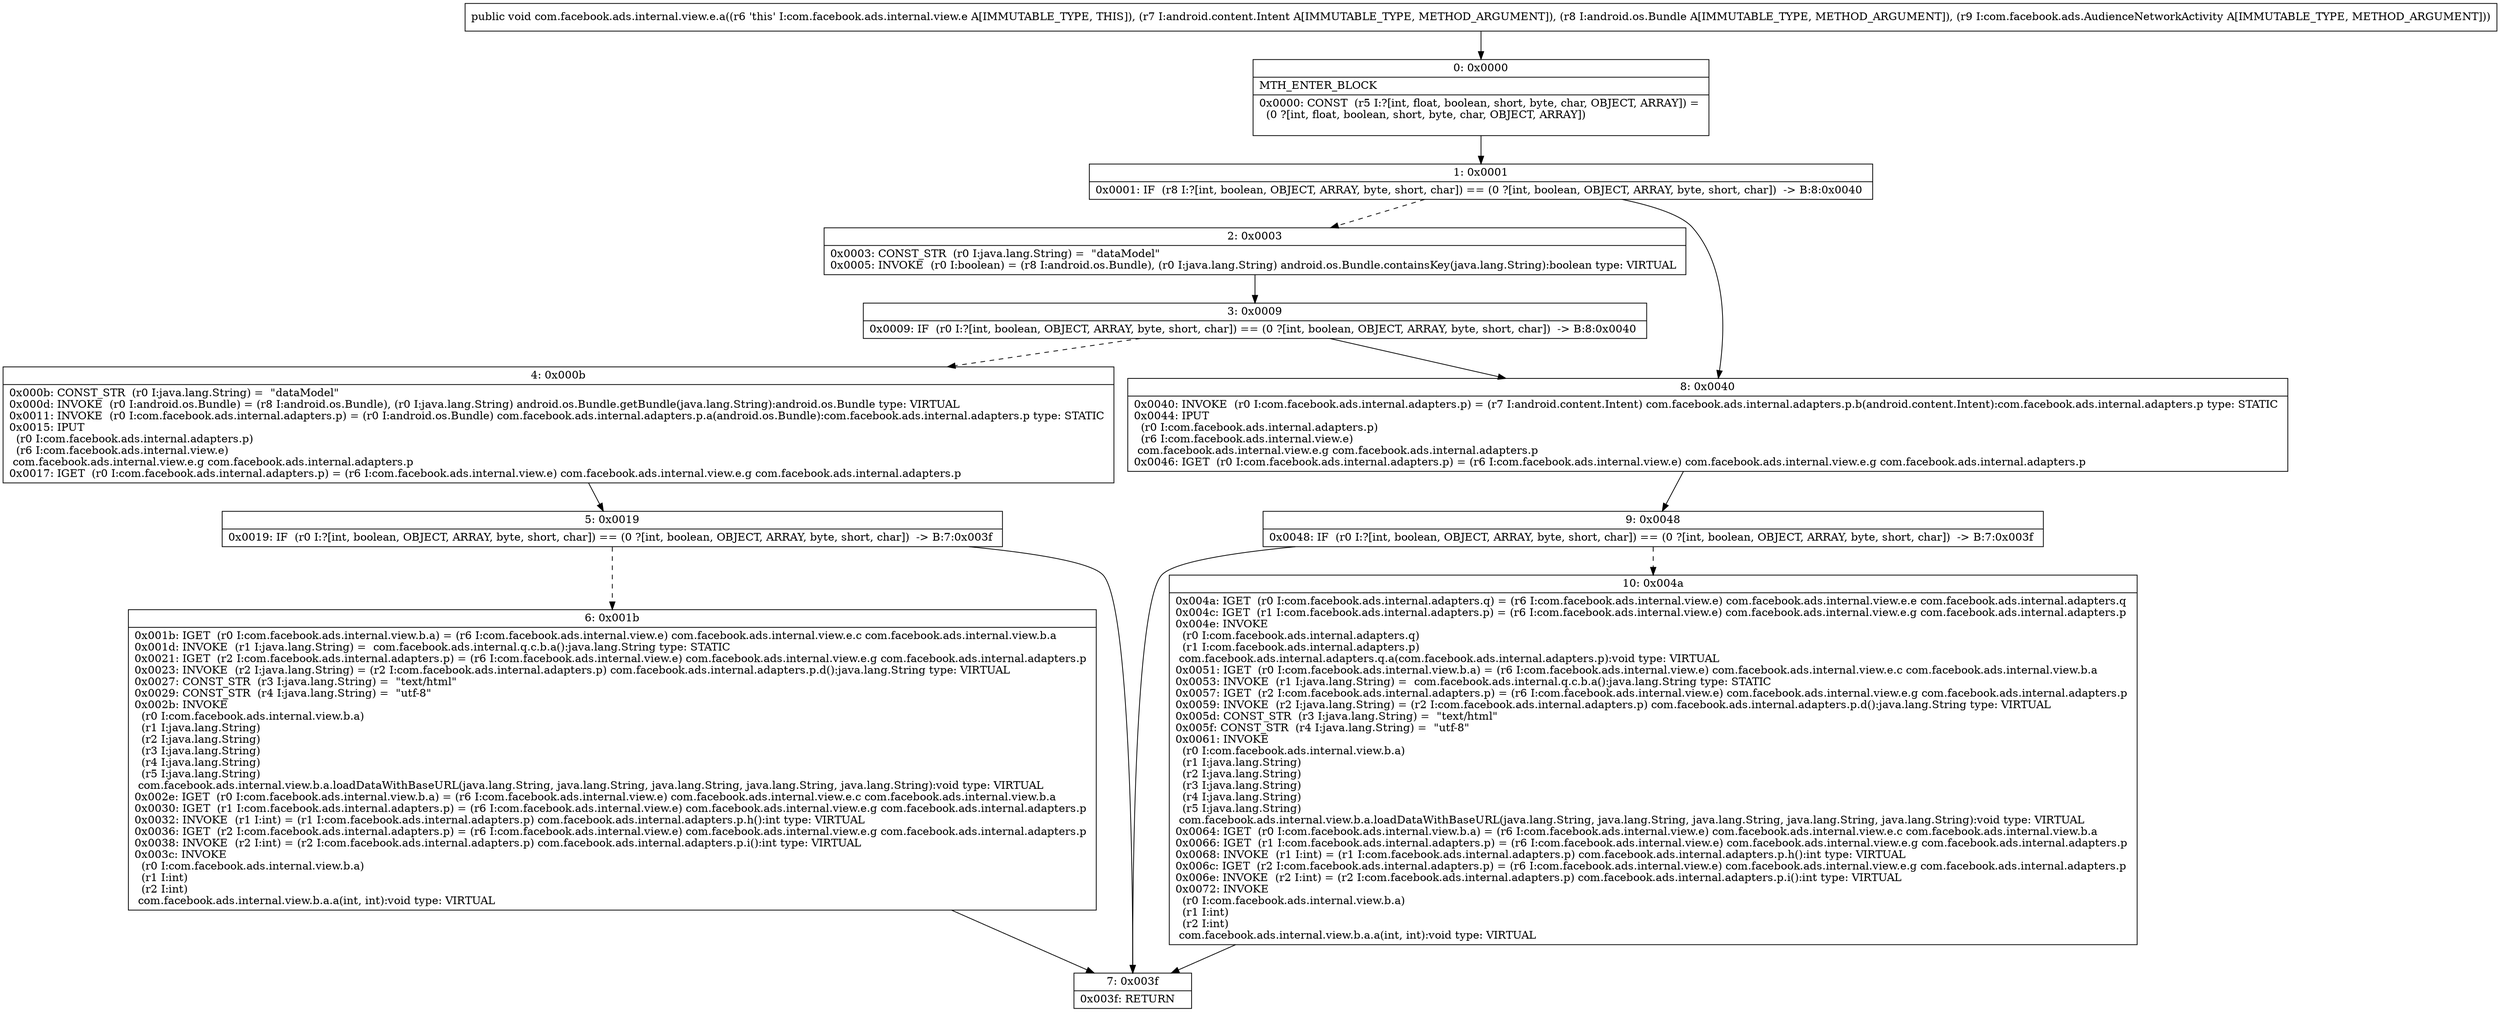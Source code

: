 digraph "CFG forcom.facebook.ads.internal.view.e.a(Landroid\/content\/Intent;Landroid\/os\/Bundle;Lcom\/facebook\/ads\/AudienceNetworkActivity;)V" {
Node_0 [shape=record,label="{0\:\ 0x0000|MTH_ENTER_BLOCK\l|0x0000: CONST  (r5 I:?[int, float, boolean, short, byte, char, OBJECT, ARRAY]) = \l  (0 ?[int, float, boolean, short, byte, char, OBJECT, ARRAY])\l \l}"];
Node_1 [shape=record,label="{1\:\ 0x0001|0x0001: IF  (r8 I:?[int, boolean, OBJECT, ARRAY, byte, short, char]) == (0 ?[int, boolean, OBJECT, ARRAY, byte, short, char])  \-\> B:8:0x0040 \l}"];
Node_2 [shape=record,label="{2\:\ 0x0003|0x0003: CONST_STR  (r0 I:java.lang.String) =  \"dataModel\" \l0x0005: INVOKE  (r0 I:boolean) = (r8 I:android.os.Bundle), (r0 I:java.lang.String) android.os.Bundle.containsKey(java.lang.String):boolean type: VIRTUAL \l}"];
Node_3 [shape=record,label="{3\:\ 0x0009|0x0009: IF  (r0 I:?[int, boolean, OBJECT, ARRAY, byte, short, char]) == (0 ?[int, boolean, OBJECT, ARRAY, byte, short, char])  \-\> B:8:0x0040 \l}"];
Node_4 [shape=record,label="{4\:\ 0x000b|0x000b: CONST_STR  (r0 I:java.lang.String) =  \"dataModel\" \l0x000d: INVOKE  (r0 I:android.os.Bundle) = (r8 I:android.os.Bundle), (r0 I:java.lang.String) android.os.Bundle.getBundle(java.lang.String):android.os.Bundle type: VIRTUAL \l0x0011: INVOKE  (r0 I:com.facebook.ads.internal.adapters.p) = (r0 I:android.os.Bundle) com.facebook.ads.internal.adapters.p.a(android.os.Bundle):com.facebook.ads.internal.adapters.p type: STATIC \l0x0015: IPUT  \l  (r0 I:com.facebook.ads.internal.adapters.p)\l  (r6 I:com.facebook.ads.internal.view.e)\l com.facebook.ads.internal.view.e.g com.facebook.ads.internal.adapters.p \l0x0017: IGET  (r0 I:com.facebook.ads.internal.adapters.p) = (r6 I:com.facebook.ads.internal.view.e) com.facebook.ads.internal.view.e.g com.facebook.ads.internal.adapters.p \l}"];
Node_5 [shape=record,label="{5\:\ 0x0019|0x0019: IF  (r0 I:?[int, boolean, OBJECT, ARRAY, byte, short, char]) == (0 ?[int, boolean, OBJECT, ARRAY, byte, short, char])  \-\> B:7:0x003f \l}"];
Node_6 [shape=record,label="{6\:\ 0x001b|0x001b: IGET  (r0 I:com.facebook.ads.internal.view.b.a) = (r6 I:com.facebook.ads.internal.view.e) com.facebook.ads.internal.view.e.c com.facebook.ads.internal.view.b.a \l0x001d: INVOKE  (r1 I:java.lang.String) =  com.facebook.ads.internal.q.c.b.a():java.lang.String type: STATIC \l0x0021: IGET  (r2 I:com.facebook.ads.internal.adapters.p) = (r6 I:com.facebook.ads.internal.view.e) com.facebook.ads.internal.view.e.g com.facebook.ads.internal.adapters.p \l0x0023: INVOKE  (r2 I:java.lang.String) = (r2 I:com.facebook.ads.internal.adapters.p) com.facebook.ads.internal.adapters.p.d():java.lang.String type: VIRTUAL \l0x0027: CONST_STR  (r3 I:java.lang.String) =  \"text\/html\" \l0x0029: CONST_STR  (r4 I:java.lang.String) =  \"utf\-8\" \l0x002b: INVOKE  \l  (r0 I:com.facebook.ads.internal.view.b.a)\l  (r1 I:java.lang.String)\l  (r2 I:java.lang.String)\l  (r3 I:java.lang.String)\l  (r4 I:java.lang.String)\l  (r5 I:java.lang.String)\l com.facebook.ads.internal.view.b.a.loadDataWithBaseURL(java.lang.String, java.lang.String, java.lang.String, java.lang.String, java.lang.String):void type: VIRTUAL \l0x002e: IGET  (r0 I:com.facebook.ads.internal.view.b.a) = (r6 I:com.facebook.ads.internal.view.e) com.facebook.ads.internal.view.e.c com.facebook.ads.internal.view.b.a \l0x0030: IGET  (r1 I:com.facebook.ads.internal.adapters.p) = (r6 I:com.facebook.ads.internal.view.e) com.facebook.ads.internal.view.e.g com.facebook.ads.internal.adapters.p \l0x0032: INVOKE  (r1 I:int) = (r1 I:com.facebook.ads.internal.adapters.p) com.facebook.ads.internal.adapters.p.h():int type: VIRTUAL \l0x0036: IGET  (r2 I:com.facebook.ads.internal.adapters.p) = (r6 I:com.facebook.ads.internal.view.e) com.facebook.ads.internal.view.e.g com.facebook.ads.internal.adapters.p \l0x0038: INVOKE  (r2 I:int) = (r2 I:com.facebook.ads.internal.adapters.p) com.facebook.ads.internal.adapters.p.i():int type: VIRTUAL \l0x003c: INVOKE  \l  (r0 I:com.facebook.ads.internal.view.b.a)\l  (r1 I:int)\l  (r2 I:int)\l com.facebook.ads.internal.view.b.a.a(int, int):void type: VIRTUAL \l}"];
Node_7 [shape=record,label="{7\:\ 0x003f|0x003f: RETURN   \l}"];
Node_8 [shape=record,label="{8\:\ 0x0040|0x0040: INVOKE  (r0 I:com.facebook.ads.internal.adapters.p) = (r7 I:android.content.Intent) com.facebook.ads.internal.adapters.p.b(android.content.Intent):com.facebook.ads.internal.adapters.p type: STATIC \l0x0044: IPUT  \l  (r0 I:com.facebook.ads.internal.adapters.p)\l  (r6 I:com.facebook.ads.internal.view.e)\l com.facebook.ads.internal.view.e.g com.facebook.ads.internal.adapters.p \l0x0046: IGET  (r0 I:com.facebook.ads.internal.adapters.p) = (r6 I:com.facebook.ads.internal.view.e) com.facebook.ads.internal.view.e.g com.facebook.ads.internal.adapters.p \l}"];
Node_9 [shape=record,label="{9\:\ 0x0048|0x0048: IF  (r0 I:?[int, boolean, OBJECT, ARRAY, byte, short, char]) == (0 ?[int, boolean, OBJECT, ARRAY, byte, short, char])  \-\> B:7:0x003f \l}"];
Node_10 [shape=record,label="{10\:\ 0x004a|0x004a: IGET  (r0 I:com.facebook.ads.internal.adapters.q) = (r6 I:com.facebook.ads.internal.view.e) com.facebook.ads.internal.view.e.e com.facebook.ads.internal.adapters.q \l0x004c: IGET  (r1 I:com.facebook.ads.internal.adapters.p) = (r6 I:com.facebook.ads.internal.view.e) com.facebook.ads.internal.view.e.g com.facebook.ads.internal.adapters.p \l0x004e: INVOKE  \l  (r0 I:com.facebook.ads.internal.adapters.q)\l  (r1 I:com.facebook.ads.internal.adapters.p)\l com.facebook.ads.internal.adapters.q.a(com.facebook.ads.internal.adapters.p):void type: VIRTUAL \l0x0051: IGET  (r0 I:com.facebook.ads.internal.view.b.a) = (r6 I:com.facebook.ads.internal.view.e) com.facebook.ads.internal.view.e.c com.facebook.ads.internal.view.b.a \l0x0053: INVOKE  (r1 I:java.lang.String) =  com.facebook.ads.internal.q.c.b.a():java.lang.String type: STATIC \l0x0057: IGET  (r2 I:com.facebook.ads.internal.adapters.p) = (r6 I:com.facebook.ads.internal.view.e) com.facebook.ads.internal.view.e.g com.facebook.ads.internal.adapters.p \l0x0059: INVOKE  (r2 I:java.lang.String) = (r2 I:com.facebook.ads.internal.adapters.p) com.facebook.ads.internal.adapters.p.d():java.lang.String type: VIRTUAL \l0x005d: CONST_STR  (r3 I:java.lang.String) =  \"text\/html\" \l0x005f: CONST_STR  (r4 I:java.lang.String) =  \"utf\-8\" \l0x0061: INVOKE  \l  (r0 I:com.facebook.ads.internal.view.b.a)\l  (r1 I:java.lang.String)\l  (r2 I:java.lang.String)\l  (r3 I:java.lang.String)\l  (r4 I:java.lang.String)\l  (r5 I:java.lang.String)\l com.facebook.ads.internal.view.b.a.loadDataWithBaseURL(java.lang.String, java.lang.String, java.lang.String, java.lang.String, java.lang.String):void type: VIRTUAL \l0x0064: IGET  (r0 I:com.facebook.ads.internal.view.b.a) = (r6 I:com.facebook.ads.internal.view.e) com.facebook.ads.internal.view.e.c com.facebook.ads.internal.view.b.a \l0x0066: IGET  (r1 I:com.facebook.ads.internal.adapters.p) = (r6 I:com.facebook.ads.internal.view.e) com.facebook.ads.internal.view.e.g com.facebook.ads.internal.adapters.p \l0x0068: INVOKE  (r1 I:int) = (r1 I:com.facebook.ads.internal.adapters.p) com.facebook.ads.internal.adapters.p.h():int type: VIRTUAL \l0x006c: IGET  (r2 I:com.facebook.ads.internal.adapters.p) = (r6 I:com.facebook.ads.internal.view.e) com.facebook.ads.internal.view.e.g com.facebook.ads.internal.adapters.p \l0x006e: INVOKE  (r2 I:int) = (r2 I:com.facebook.ads.internal.adapters.p) com.facebook.ads.internal.adapters.p.i():int type: VIRTUAL \l0x0072: INVOKE  \l  (r0 I:com.facebook.ads.internal.view.b.a)\l  (r1 I:int)\l  (r2 I:int)\l com.facebook.ads.internal.view.b.a.a(int, int):void type: VIRTUAL \l}"];
MethodNode[shape=record,label="{public void com.facebook.ads.internal.view.e.a((r6 'this' I:com.facebook.ads.internal.view.e A[IMMUTABLE_TYPE, THIS]), (r7 I:android.content.Intent A[IMMUTABLE_TYPE, METHOD_ARGUMENT]), (r8 I:android.os.Bundle A[IMMUTABLE_TYPE, METHOD_ARGUMENT]), (r9 I:com.facebook.ads.AudienceNetworkActivity A[IMMUTABLE_TYPE, METHOD_ARGUMENT])) }"];
MethodNode -> Node_0;
Node_0 -> Node_1;
Node_1 -> Node_2[style=dashed];
Node_1 -> Node_8;
Node_2 -> Node_3;
Node_3 -> Node_4[style=dashed];
Node_3 -> Node_8;
Node_4 -> Node_5;
Node_5 -> Node_6[style=dashed];
Node_5 -> Node_7;
Node_6 -> Node_7;
Node_8 -> Node_9;
Node_9 -> Node_7;
Node_9 -> Node_10[style=dashed];
Node_10 -> Node_7;
}

